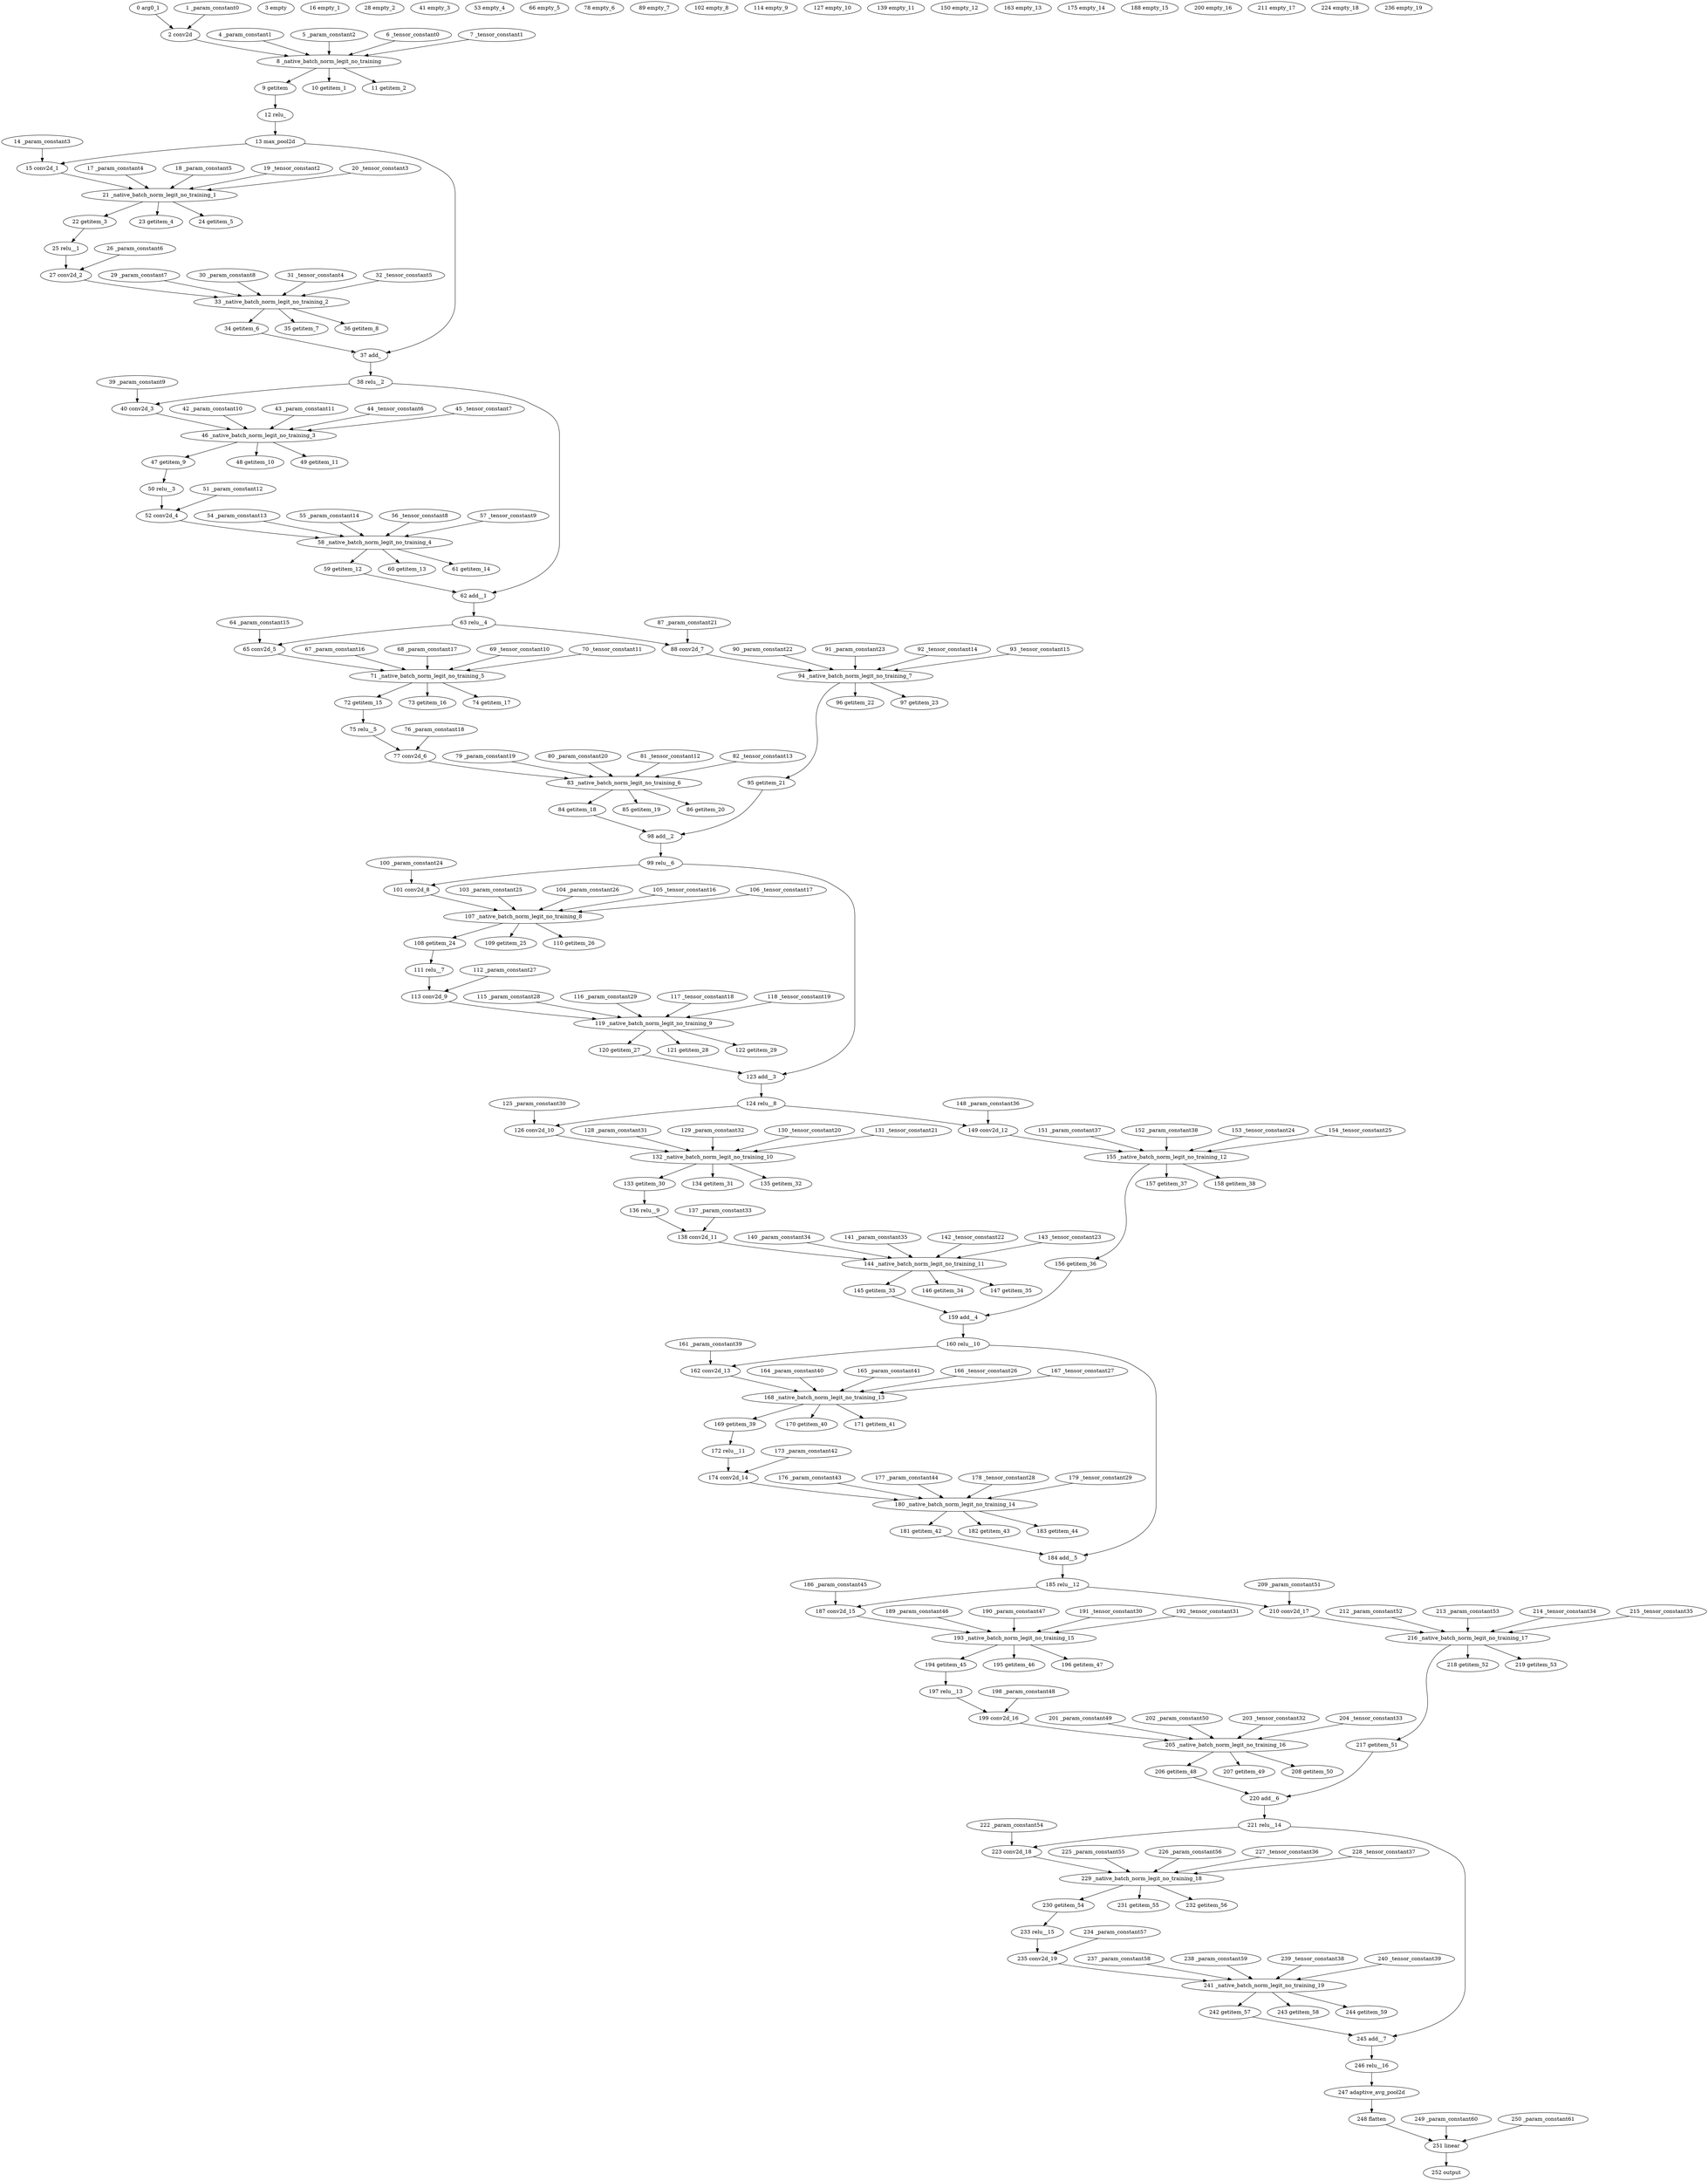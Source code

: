 strict digraph  {
"0 arg0_1" [id=0, type=input];
"1 _param_constant0" [id=1, type=get_attr];
"2 conv2d" [id=2, type=conv2d];
"3 empty" [id=3, type=empty];
"4 _param_constant1" [id=4, type=get_attr];
"5 _param_constant2" [id=5, type=get_attr];
"6 _tensor_constant0" [id=6, type=get_attr];
"7 _tensor_constant1" [id=7, type=get_attr];
"8 _native_batch_norm_legit_no_training" [id=8, type=_native_batch_norm_legit_no_training];
"9 getitem" [id=9, type=__getitem__];
"10 getitem_1" [id=10, type=__getitem__];
"11 getitem_2" [id=11, type=__getitem__];
"12 relu_" [id=12, type=relu_];
"13 max_pool2d" [id=13, type=max_pool2d];
"14 _param_constant3" [id=14, type=get_attr];
"15 conv2d_1" [id=15, type=conv2d];
"16 empty_1" [id=16, type=empty];
"17 _param_constant4" [id=17, type=get_attr];
"18 _param_constant5" [id=18, type=get_attr];
"19 _tensor_constant2" [id=19, type=get_attr];
"20 _tensor_constant3" [id=20, type=get_attr];
"21 _native_batch_norm_legit_no_training_1" [id=21, type=_native_batch_norm_legit_no_training];
"22 getitem_3" [id=22, type=__getitem__];
"23 getitem_4" [id=23, type=__getitem__];
"24 getitem_5" [id=24, type=__getitem__];
"25 relu__1" [id=25, type=relu_];
"26 _param_constant6" [id=26, type=get_attr];
"27 conv2d_2" [id=27, type=conv2d];
"28 empty_2" [id=28, type=empty];
"29 _param_constant7" [id=29, type=get_attr];
"30 _param_constant8" [id=30, type=get_attr];
"31 _tensor_constant4" [id=31, type=get_attr];
"32 _tensor_constant5" [id=32, type=get_attr];
"33 _native_batch_norm_legit_no_training_2" [id=33, type=_native_batch_norm_legit_no_training];
"34 getitem_6" [id=34, type=__getitem__];
"35 getitem_7" [id=35, type=__getitem__];
"36 getitem_8" [id=36, type=__getitem__];
"37 add_" [id=37, type=add_];
"38 relu__2" [id=38, type=relu_];
"39 _param_constant9" [id=39, type=get_attr];
"40 conv2d_3" [id=40, type=conv2d];
"41 empty_3" [id=41, type=empty];
"42 _param_constant10" [id=42, type=get_attr];
"43 _param_constant11" [id=43, type=get_attr];
"44 _tensor_constant6" [id=44, type=get_attr];
"45 _tensor_constant7" [id=45, type=get_attr];
"46 _native_batch_norm_legit_no_training_3" [id=46, type=_native_batch_norm_legit_no_training];
"47 getitem_9" [id=47, type=__getitem__];
"48 getitem_10" [id=48, type=__getitem__];
"49 getitem_11" [id=49, type=__getitem__];
"50 relu__3" [id=50, type=relu_];
"51 _param_constant12" [id=51, type=get_attr];
"52 conv2d_4" [id=52, type=conv2d];
"53 empty_4" [id=53, type=empty];
"54 _param_constant13" [id=54, type=get_attr];
"55 _param_constant14" [id=55, type=get_attr];
"56 _tensor_constant8" [id=56, type=get_attr];
"57 _tensor_constant9" [id=57, type=get_attr];
"58 _native_batch_norm_legit_no_training_4" [id=58, type=_native_batch_norm_legit_no_training];
"59 getitem_12" [id=59, type=__getitem__];
"60 getitem_13" [id=60, type=__getitem__];
"61 getitem_14" [id=61, type=__getitem__];
"62 add__1" [id=62, type=add_];
"63 relu__4" [id=63, type=relu_];
"64 _param_constant15" [id=64, type=get_attr];
"65 conv2d_5" [id=65, type=conv2d];
"66 empty_5" [id=66, type=empty];
"67 _param_constant16" [id=67, type=get_attr];
"68 _param_constant17" [id=68, type=get_attr];
"69 _tensor_constant10" [id=69, type=get_attr];
"70 _tensor_constant11" [id=70, type=get_attr];
"71 _native_batch_norm_legit_no_training_5" [id=71, type=_native_batch_norm_legit_no_training];
"72 getitem_15" [id=72, type=__getitem__];
"73 getitem_16" [id=73, type=__getitem__];
"74 getitem_17" [id=74, type=__getitem__];
"75 relu__5" [id=75, type=relu_];
"76 _param_constant18" [id=76, type=get_attr];
"77 conv2d_6" [id=77, type=conv2d];
"78 empty_6" [id=78, type=empty];
"79 _param_constant19" [id=79, type=get_attr];
"80 _param_constant20" [id=80, type=get_attr];
"81 _tensor_constant12" [id=81, type=get_attr];
"82 _tensor_constant13" [id=82, type=get_attr];
"83 _native_batch_norm_legit_no_training_6" [id=83, type=_native_batch_norm_legit_no_training];
"84 getitem_18" [id=84, type=__getitem__];
"85 getitem_19" [id=85, type=__getitem__];
"86 getitem_20" [id=86, type=__getitem__];
"87 _param_constant21" [id=87, type=get_attr];
"88 conv2d_7" [id=88, type=conv2d];
"89 empty_7" [id=89, type=empty];
"90 _param_constant22" [id=90, type=get_attr];
"91 _param_constant23" [id=91, type=get_attr];
"92 _tensor_constant14" [id=92, type=get_attr];
"93 _tensor_constant15" [id=93, type=get_attr];
"94 _native_batch_norm_legit_no_training_7" [id=94, type=_native_batch_norm_legit_no_training];
"95 getitem_21" [id=95, type=__getitem__];
"96 getitem_22" [id=96, type=__getitem__];
"97 getitem_23" [id=97, type=__getitem__];
"98 add__2" [id=98, type=add_];
"99 relu__6" [id=99, type=relu_];
"100 _param_constant24" [id=100, type=get_attr];
"101 conv2d_8" [id=101, type=conv2d];
"102 empty_8" [id=102, type=empty];
"103 _param_constant25" [id=103, type=get_attr];
"104 _param_constant26" [id=104, type=get_attr];
"105 _tensor_constant16" [id=105, type=get_attr];
"106 _tensor_constant17" [id=106, type=get_attr];
"107 _native_batch_norm_legit_no_training_8" [id=107, type=_native_batch_norm_legit_no_training];
"108 getitem_24" [id=108, type=__getitem__];
"109 getitem_25" [id=109, type=__getitem__];
"110 getitem_26" [id=110, type=__getitem__];
"111 relu__7" [id=111, type=relu_];
"112 _param_constant27" [id=112, type=get_attr];
"113 conv2d_9" [id=113, type=conv2d];
"114 empty_9" [id=114, type=empty];
"115 _param_constant28" [id=115, type=get_attr];
"116 _param_constant29" [id=116, type=get_attr];
"117 _tensor_constant18" [id=117, type=get_attr];
"118 _tensor_constant19" [id=118, type=get_attr];
"119 _native_batch_norm_legit_no_training_9" [id=119, type=_native_batch_norm_legit_no_training];
"120 getitem_27" [id=120, type=__getitem__];
"121 getitem_28" [id=121, type=__getitem__];
"122 getitem_29" [id=122, type=__getitem__];
"123 add__3" [id=123, type=add_];
"124 relu__8" [id=124, type=relu_];
"125 _param_constant30" [id=125, type=get_attr];
"126 conv2d_10" [id=126, type=conv2d];
"127 empty_10" [id=127, type=empty];
"128 _param_constant31" [id=128, type=get_attr];
"129 _param_constant32" [id=129, type=get_attr];
"130 _tensor_constant20" [id=130, type=get_attr];
"131 _tensor_constant21" [id=131, type=get_attr];
"132 _native_batch_norm_legit_no_training_10" [id=132, type=_native_batch_norm_legit_no_training];
"133 getitem_30" [id=133, type=__getitem__];
"134 getitem_31" [id=134, type=__getitem__];
"135 getitem_32" [id=135, type=__getitem__];
"136 relu__9" [id=136, type=relu_];
"137 _param_constant33" [id=137, type=get_attr];
"138 conv2d_11" [id=138, type=conv2d];
"139 empty_11" [id=139, type=empty];
"140 _param_constant34" [id=140, type=get_attr];
"141 _param_constant35" [id=141, type=get_attr];
"142 _tensor_constant22" [id=142, type=get_attr];
"143 _tensor_constant23" [id=143, type=get_attr];
"144 _native_batch_norm_legit_no_training_11" [id=144, type=_native_batch_norm_legit_no_training];
"145 getitem_33" [id=145, type=__getitem__];
"146 getitem_34" [id=146, type=__getitem__];
"147 getitem_35" [id=147, type=__getitem__];
"148 _param_constant36" [id=148, type=get_attr];
"149 conv2d_12" [id=149, type=conv2d];
"150 empty_12" [id=150, type=empty];
"151 _param_constant37" [id=151, type=get_attr];
"152 _param_constant38" [id=152, type=get_attr];
"153 _tensor_constant24" [id=153, type=get_attr];
"154 _tensor_constant25" [id=154, type=get_attr];
"155 _native_batch_norm_legit_no_training_12" [id=155, type=_native_batch_norm_legit_no_training];
"156 getitem_36" [id=156, type=__getitem__];
"157 getitem_37" [id=157, type=__getitem__];
"158 getitem_38" [id=158, type=__getitem__];
"159 add__4" [id=159, type=add_];
"160 relu__10" [id=160, type=relu_];
"161 _param_constant39" [id=161, type=get_attr];
"162 conv2d_13" [id=162, type=conv2d];
"163 empty_13" [id=163, type=empty];
"164 _param_constant40" [id=164, type=get_attr];
"165 _param_constant41" [id=165, type=get_attr];
"166 _tensor_constant26" [id=166, type=get_attr];
"167 _tensor_constant27" [id=167, type=get_attr];
"168 _native_batch_norm_legit_no_training_13" [id=168, type=_native_batch_norm_legit_no_training];
"169 getitem_39" [id=169, type=__getitem__];
"170 getitem_40" [id=170, type=__getitem__];
"171 getitem_41" [id=171, type=__getitem__];
"172 relu__11" [id=172, type=relu_];
"173 _param_constant42" [id=173, type=get_attr];
"174 conv2d_14" [id=174, type=conv2d];
"175 empty_14" [id=175, type=empty];
"176 _param_constant43" [id=176, type=get_attr];
"177 _param_constant44" [id=177, type=get_attr];
"178 _tensor_constant28" [id=178, type=get_attr];
"179 _tensor_constant29" [id=179, type=get_attr];
"180 _native_batch_norm_legit_no_training_14" [id=180, type=_native_batch_norm_legit_no_training];
"181 getitem_42" [id=181, type=__getitem__];
"182 getitem_43" [id=182, type=__getitem__];
"183 getitem_44" [id=183, type=__getitem__];
"184 add__5" [id=184, type=add_];
"185 relu__12" [id=185, type=relu_];
"186 _param_constant45" [id=186, type=get_attr];
"187 conv2d_15" [id=187, type=conv2d];
"188 empty_15" [id=188, type=empty];
"189 _param_constant46" [id=189, type=get_attr];
"190 _param_constant47" [id=190, type=get_attr];
"191 _tensor_constant30" [id=191, type=get_attr];
"192 _tensor_constant31" [id=192, type=get_attr];
"193 _native_batch_norm_legit_no_training_15" [id=193, type=_native_batch_norm_legit_no_training];
"194 getitem_45" [id=194, type=__getitem__];
"195 getitem_46" [id=195, type=__getitem__];
"196 getitem_47" [id=196, type=__getitem__];
"197 relu__13" [id=197, type=relu_];
"198 _param_constant48" [id=198, type=get_attr];
"199 conv2d_16" [id=199, type=conv2d];
"200 empty_16" [id=200, type=empty];
"201 _param_constant49" [id=201, type=get_attr];
"202 _param_constant50" [id=202, type=get_attr];
"203 _tensor_constant32" [id=203, type=get_attr];
"204 _tensor_constant33" [id=204, type=get_attr];
"205 _native_batch_norm_legit_no_training_16" [id=205, type=_native_batch_norm_legit_no_training];
"206 getitem_48" [id=206, type=__getitem__];
"207 getitem_49" [id=207, type=__getitem__];
"208 getitem_50" [id=208, type=__getitem__];
"209 _param_constant51" [id=209, type=get_attr];
"210 conv2d_17" [id=210, type=conv2d];
"211 empty_17" [id=211, type=empty];
"212 _param_constant52" [id=212, type=get_attr];
"213 _param_constant53" [id=213, type=get_attr];
"214 _tensor_constant34" [id=214, type=get_attr];
"215 _tensor_constant35" [id=215, type=get_attr];
"216 _native_batch_norm_legit_no_training_17" [id=216, type=_native_batch_norm_legit_no_training];
"217 getitem_51" [id=217, type=__getitem__];
"218 getitem_52" [id=218, type=__getitem__];
"219 getitem_53" [id=219, type=__getitem__];
"220 add__6" [id=220, type=add_];
"221 relu__14" [id=221, type=relu_];
"222 _param_constant54" [id=222, type=get_attr];
"223 conv2d_18" [id=223, type=conv2d];
"224 empty_18" [id=224, type=empty];
"225 _param_constant55" [id=225, type=get_attr];
"226 _param_constant56" [id=226, type=get_attr];
"227 _tensor_constant36" [id=227, type=get_attr];
"228 _tensor_constant37" [id=228, type=get_attr];
"229 _native_batch_norm_legit_no_training_18" [id=229, type=_native_batch_norm_legit_no_training];
"230 getitem_54" [id=230, type=__getitem__];
"231 getitem_55" [id=231, type=__getitem__];
"232 getitem_56" [id=232, type=__getitem__];
"233 relu__15" [id=233, type=relu_];
"234 _param_constant57" [id=234, type=get_attr];
"235 conv2d_19" [id=235, type=conv2d];
"236 empty_19" [id=236, type=empty];
"237 _param_constant58" [id=237, type=get_attr];
"238 _param_constant59" [id=238, type=get_attr];
"239 _tensor_constant38" [id=239, type=get_attr];
"240 _tensor_constant39" [id=240, type=get_attr];
"241 _native_batch_norm_legit_no_training_19" [id=241, type=_native_batch_norm_legit_no_training];
"242 getitem_57" [id=242, type=__getitem__];
"243 getitem_58" [id=243, type=__getitem__];
"244 getitem_59" [id=244, type=__getitem__];
"245 add__7" [id=245, type=add_];
"246 relu__16" [id=246, type=relu_];
"247 adaptive_avg_pool2d" [id=247, type=adaptive_avg_pool2d];
"248 flatten" [id=248, type=flatten];
"249 _param_constant60" [id=249, type=get_attr];
"250 _param_constant61" [id=250, type=get_attr];
"251 linear" [id=251, type=linear];
"252 output" [id=252, type=output];
"0 arg0_1" -> "2 conv2d";
"1 _param_constant0" -> "2 conv2d";
"2 conv2d" -> "8 _native_batch_norm_legit_no_training";
"4 _param_constant1" -> "8 _native_batch_norm_legit_no_training";
"5 _param_constant2" -> "8 _native_batch_norm_legit_no_training";
"6 _tensor_constant0" -> "8 _native_batch_norm_legit_no_training";
"7 _tensor_constant1" -> "8 _native_batch_norm_legit_no_training";
"8 _native_batch_norm_legit_no_training" -> "9 getitem";
"8 _native_batch_norm_legit_no_training" -> "10 getitem_1";
"8 _native_batch_norm_legit_no_training" -> "11 getitem_2";
"9 getitem" -> "12 relu_";
"12 relu_" -> "13 max_pool2d";
"13 max_pool2d" -> "15 conv2d_1";
"13 max_pool2d" -> "37 add_";
"14 _param_constant3" -> "15 conv2d_1";
"15 conv2d_1" -> "21 _native_batch_norm_legit_no_training_1";
"17 _param_constant4" -> "21 _native_batch_norm_legit_no_training_1";
"18 _param_constant5" -> "21 _native_batch_norm_legit_no_training_1";
"19 _tensor_constant2" -> "21 _native_batch_norm_legit_no_training_1";
"20 _tensor_constant3" -> "21 _native_batch_norm_legit_no_training_1";
"21 _native_batch_norm_legit_no_training_1" -> "22 getitem_3";
"21 _native_batch_norm_legit_no_training_1" -> "23 getitem_4";
"21 _native_batch_norm_legit_no_training_1" -> "24 getitem_5";
"22 getitem_3" -> "25 relu__1";
"25 relu__1" -> "27 conv2d_2";
"26 _param_constant6" -> "27 conv2d_2";
"27 conv2d_2" -> "33 _native_batch_norm_legit_no_training_2";
"29 _param_constant7" -> "33 _native_batch_norm_legit_no_training_2";
"30 _param_constant8" -> "33 _native_batch_norm_legit_no_training_2";
"31 _tensor_constant4" -> "33 _native_batch_norm_legit_no_training_2";
"32 _tensor_constant5" -> "33 _native_batch_norm_legit_no_training_2";
"33 _native_batch_norm_legit_no_training_2" -> "34 getitem_6";
"33 _native_batch_norm_legit_no_training_2" -> "35 getitem_7";
"33 _native_batch_norm_legit_no_training_2" -> "36 getitem_8";
"34 getitem_6" -> "37 add_";
"37 add_" -> "38 relu__2";
"38 relu__2" -> "40 conv2d_3";
"38 relu__2" -> "62 add__1";
"39 _param_constant9" -> "40 conv2d_3";
"40 conv2d_3" -> "46 _native_batch_norm_legit_no_training_3";
"42 _param_constant10" -> "46 _native_batch_norm_legit_no_training_3";
"43 _param_constant11" -> "46 _native_batch_norm_legit_no_training_3";
"44 _tensor_constant6" -> "46 _native_batch_norm_legit_no_training_3";
"45 _tensor_constant7" -> "46 _native_batch_norm_legit_no_training_3";
"46 _native_batch_norm_legit_no_training_3" -> "47 getitem_9";
"46 _native_batch_norm_legit_no_training_3" -> "48 getitem_10";
"46 _native_batch_norm_legit_no_training_3" -> "49 getitem_11";
"47 getitem_9" -> "50 relu__3";
"50 relu__3" -> "52 conv2d_4";
"51 _param_constant12" -> "52 conv2d_4";
"52 conv2d_4" -> "58 _native_batch_norm_legit_no_training_4";
"54 _param_constant13" -> "58 _native_batch_norm_legit_no_training_4";
"55 _param_constant14" -> "58 _native_batch_norm_legit_no_training_4";
"56 _tensor_constant8" -> "58 _native_batch_norm_legit_no_training_4";
"57 _tensor_constant9" -> "58 _native_batch_norm_legit_no_training_4";
"58 _native_batch_norm_legit_no_training_4" -> "59 getitem_12";
"58 _native_batch_norm_legit_no_training_4" -> "60 getitem_13";
"58 _native_batch_norm_legit_no_training_4" -> "61 getitem_14";
"59 getitem_12" -> "62 add__1";
"62 add__1" -> "63 relu__4";
"63 relu__4" -> "65 conv2d_5";
"63 relu__4" -> "88 conv2d_7";
"64 _param_constant15" -> "65 conv2d_5";
"65 conv2d_5" -> "71 _native_batch_norm_legit_no_training_5";
"67 _param_constant16" -> "71 _native_batch_norm_legit_no_training_5";
"68 _param_constant17" -> "71 _native_batch_norm_legit_no_training_5";
"69 _tensor_constant10" -> "71 _native_batch_norm_legit_no_training_5";
"70 _tensor_constant11" -> "71 _native_batch_norm_legit_no_training_5";
"71 _native_batch_norm_legit_no_training_5" -> "72 getitem_15";
"71 _native_batch_norm_legit_no_training_5" -> "73 getitem_16";
"71 _native_batch_norm_legit_no_training_5" -> "74 getitem_17";
"72 getitem_15" -> "75 relu__5";
"75 relu__5" -> "77 conv2d_6";
"76 _param_constant18" -> "77 conv2d_6";
"77 conv2d_6" -> "83 _native_batch_norm_legit_no_training_6";
"79 _param_constant19" -> "83 _native_batch_norm_legit_no_training_6";
"80 _param_constant20" -> "83 _native_batch_norm_legit_no_training_6";
"81 _tensor_constant12" -> "83 _native_batch_norm_legit_no_training_6";
"82 _tensor_constant13" -> "83 _native_batch_norm_legit_no_training_6";
"83 _native_batch_norm_legit_no_training_6" -> "84 getitem_18";
"83 _native_batch_norm_legit_no_training_6" -> "85 getitem_19";
"83 _native_batch_norm_legit_no_training_6" -> "86 getitem_20";
"84 getitem_18" -> "98 add__2";
"87 _param_constant21" -> "88 conv2d_7";
"88 conv2d_7" -> "94 _native_batch_norm_legit_no_training_7";
"90 _param_constant22" -> "94 _native_batch_norm_legit_no_training_7";
"91 _param_constant23" -> "94 _native_batch_norm_legit_no_training_7";
"92 _tensor_constant14" -> "94 _native_batch_norm_legit_no_training_7";
"93 _tensor_constant15" -> "94 _native_batch_norm_legit_no_training_7";
"94 _native_batch_norm_legit_no_training_7" -> "95 getitem_21";
"94 _native_batch_norm_legit_no_training_7" -> "96 getitem_22";
"94 _native_batch_norm_legit_no_training_7" -> "97 getitem_23";
"95 getitem_21" -> "98 add__2";
"98 add__2" -> "99 relu__6";
"99 relu__6" -> "101 conv2d_8";
"99 relu__6" -> "123 add__3";
"100 _param_constant24" -> "101 conv2d_8";
"101 conv2d_8" -> "107 _native_batch_norm_legit_no_training_8";
"103 _param_constant25" -> "107 _native_batch_norm_legit_no_training_8";
"104 _param_constant26" -> "107 _native_batch_norm_legit_no_training_8";
"105 _tensor_constant16" -> "107 _native_batch_norm_legit_no_training_8";
"106 _tensor_constant17" -> "107 _native_batch_norm_legit_no_training_8";
"107 _native_batch_norm_legit_no_training_8" -> "108 getitem_24";
"107 _native_batch_norm_legit_no_training_8" -> "109 getitem_25";
"107 _native_batch_norm_legit_no_training_8" -> "110 getitem_26";
"108 getitem_24" -> "111 relu__7";
"111 relu__7" -> "113 conv2d_9";
"112 _param_constant27" -> "113 conv2d_9";
"113 conv2d_9" -> "119 _native_batch_norm_legit_no_training_9";
"115 _param_constant28" -> "119 _native_batch_norm_legit_no_training_9";
"116 _param_constant29" -> "119 _native_batch_norm_legit_no_training_9";
"117 _tensor_constant18" -> "119 _native_batch_norm_legit_no_training_9";
"118 _tensor_constant19" -> "119 _native_batch_norm_legit_no_training_9";
"119 _native_batch_norm_legit_no_training_9" -> "120 getitem_27";
"119 _native_batch_norm_legit_no_training_9" -> "121 getitem_28";
"119 _native_batch_norm_legit_no_training_9" -> "122 getitem_29";
"120 getitem_27" -> "123 add__3";
"123 add__3" -> "124 relu__8";
"124 relu__8" -> "126 conv2d_10";
"124 relu__8" -> "149 conv2d_12";
"125 _param_constant30" -> "126 conv2d_10";
"126 conv2d_10" -> "132 _native_batch_norm_legit_no_training_10";
"128 _param_constant31" -> "132 _native_batch_norm_legit_no_training_10";
"129 _param_constant32" -> "132 _native_batch_norm_legit_no_training_10";
"130 _tensor_constant20" -> "132 _native_batch_norm_legit_no_training_10";
"131 _tensor_constant21" -> "132 _native_batch_norm_legit_no_training_10";
"132 _native_batch_norm_legit_no_training_10" -> "133 getitem_30";
"132 _native_batch_norm_legit_no_training_10" -> "134 getitem_31";
"132 _native_batch_norm_legit_no_training_10" -> "135 getitem_32";
"133 getitem_30" -> "136 relu__9";
"136 relu__9" -> "138 conv2d_11";
"137 _param_constant33" -> "138 conv2d_11";
"138 conv2d_11" -> "144 _native_batch_norm_legit_no_training_11";
"140 _param_constant34" -> "144 _native_batch_norm_legit_no_training_11";
"141 _param_constant35" -> "144 _native_batch_norm_legit_no_training_11";
"142 _tensor_constant22" -> "144 _native_batch_norm_legit_no_training_11";
"143 _tensor_constant23" -> "144 _native_batch_norm_legit_no_training_11";
"144 _native_batch_norm_legit_no_training_11" -> "145 getitem_33";
"144 _native_batch_norm_legit_no_training_11" -> "146 getitem_34";
"144 _native_batch_norm_legit_no_training_11" -> "147 getitem_35";
"145 getitem_33" -> "159 add__4";
"148 _param_constant36" -> "149 conv2d_12";
"149 conv2d_12" -> "155 _native_batch_norm_legit_no_training_12";
"151 _param_constant37" -> "155 _native_batch_norm_legit_no_training_12";
"152 _param_constant38" -> "155 _native_batch_norm_legit_no_training_12";
"153 _tensor_constant24" -> "155 _native_batch_norm_legit_no_training_12";
"154 _tensor_constant25" -> "155 _native_batch_norm_legit_no_training_12";
"155 _native_batch_norm_legit_no_training_12" -> "156 getitem_36";
"155 _native_batch_norm_legit_no_training_12" -> "157 getitem_37";
"155 _native_batch_norm_legit_no_training_12" -> "158 getitem_38";
"156 getitem_36" -> "159 add__4";
"159 add__4" -> "160 relu__10";
"160 relu__10" -> "162 conv2d_13";
"160 relu__10" -> "184 add__5";
"161 _param_constant39" -> "162 conv2d_13";
"162 conv2d_13" -> "168 _native_batch_norm_legit_no_training_13";
"164 _param_constant40" -> "168 _native_batch_norm_legit_no_training_13";
"165 _param_constant41" -> "168 _native_batch_norm_legit_no_training_13";
"166 _tensor_constant26" -> "168 _native_batch_norm_legit_no_training_13";
"167 _tensor_constant27" -> "168 _native_batch_norm_legit_no_training_13";
"168 _native_batch_norm_legit_no_training_13" -> "169 getitem_39";
"168 _native_batch_norm_legit_no_training_13" -> "170 getitem_40";
"168 _native_batch_norm_legit_no_training_13" -> "171 getitem_41";
"169 getitem_39" -> "172 relu__11";
"172 relu__11" -> "174 conv2d_14";
"173 _param_constant42" -> "174 conv2d_14";
"174 conv2d_14" -> "180 _native_batch_norm_legit_no_training_14";
"176 _param_constant43" -> "180 _native_batch_norm_legit_no_training_14";
"177 _param_constant44" -> "180 _native_batch_norm_legit_no_training_14";
"178 _tensor_constant28" -> "180 _native_batch_norm_legit_no_training_14";
"179 _tensor_constant29" -> "180 _native_batch_norm_legit_no_training_14";
"180 _native_batch_norm_legit_no_training_14" -> "181 getitem_42";
"180 _native_batch_norm_legit_no_training_14" -> "182 getitem_43";
"180 _native_batch_norm_legit_no_training_14" -> "183 getitem_44";
"181 getitem_42" -> "184 add__5";
"184 add__5" -> "185 relu__12";
"185 relu__12" -> "187 conv2d_15";
"185 relu__12" -> "210 conv2d_17";
"186 _param_constant45" -> "187 conv2d_15";
"187 conv2d_15" -> "193 _native_batch_norm_legit_no_training_15";
"189 _param_constant46" -> "193 _native_batch_norm_legit_no_training_15";
"190 _param_constant47" -> "193 _native_batch_norm_legit_no_training_15";
"191 _tensor_constant30" -> "193 _native_batch_norm_legit_no_training_15";
"192 _tensor_constant31" -> "193 _native_batch_norm_legit_no_training_15";
"193 _native_batch_norm_legit_no_training_15" -> "194 getitem_45";
"193 _native_batch_norm_legit_no_training_15" -> "195 getitem_46";
"193 _native_batch_norm_legit_no_training_15" -> "196 getitem_47";
"194 getitem_45" -> "197 relu__13";
"197 relu__13" -> "199 conv2d_16";
"198 _param_constant48" -> "199 conv2d_16";
"199 conv2d_16" -> "205 _native_batch_norm_legit_no_training_16";
"201 _param_constant49" -> "205 _native_batch_norm_legit_no_training_16";
"202 _param_constant50" -> "205 _native_batch_norm_legit_no_training_16";
"203 _tensor_constant32" -> "205 _native_batch_norm_legit_no_training_16";
"204 _tensor_constant33" -> "205 _native_batch_norm_legit_no_training_16";
"205 _native_batch_norm_legit_no_training_16" -> "206 getitem_48";
"205 _native_batch_norm_legit_no_training_16" -> "207 getitem_49";
"205 _native_batch_norm_legit_no_training_16" -> "208 getitem_50";
"206 getitem_48" -> "220 add__6";
"209 _param_constant51" -> "210 conv2d_17";
"210 conv2d_17" -> "216 _native_batch_norm_legit_no_training_17";
"212 _param_constant52" -> "216 _native_batch_norm_legit_no_training_17";
"213 _param_constant53" -> "216 _native_batch_norm_legit_no_training_17";
"214 _tensor_constant34" -> "216 _native_batch_norm_legit_no_training_17";
"215 _tensor_constant35" -> "216 _native_batch_norm_legit_no_training_17";
"216 _native_batch_norm_legit_no_training_17" -> "217 getitem_51";
"216 _native_batch_norm_legit_no_training_17" -> "218 getitem_52";
"216 _native_batch_norm_legit_no_training_17" -> "219 getitem_53";
"217 getitem_51" -> "220 add__6";
"220 add__6" -> "221 relu__14";
"221 relu__14" -> "223 conv2d_18";
"221 relu__14" -> "245 add__7";
"222 _param_constant54" -> "223 conv2d_18";
"223 conv2d_18" -> "229 _native_batch_norm_legit_no_training_18";
"225 _param_constant55" -> "229 _native_batch_norm_legit_no_training_18";
"226 _param_constant56" -> "229 _native_batch_norm_legit_no_training_18";
"227 _tensor_constant36" -> "229 _native_batch_norm_legit_no_training_18";
"228 _tensor_constant37" -> "229 _native_batch_norm_legit_no_training_18";
"229 _native_batch_norm_legit_no_training_18" -> "230 getitem_54";
"229 _native_batch_norm_legit_no_training_18" -> "231 getitem_55";
"229 _native_batch_norm_legit_no_training_18" -> "232 getitem_56";
"230 getitem_54" -> "233 relu__15";
"233 relu__15" -> "235 conv2d_19";
"234 _param_constant57" -> "235 conv2d_19";
"235 conv2d_19" -> "241 _native_batch_norm_legit_no_training_19";
"237 _param_constant58" -> "241 _native_batch_norm_legit_no_training_19";
"238 _param_constant59" -> "241 _native_batch_norm_legit_no_training_19";
"239 _tensor_constant38" -> "241 _native_batch_norm_legit_no_training_19";
"240 _tensor_constant39" -> "241 _native_batch_norm_legit_no_training_19";
"241 _native_batch_norm_legit_no_training_19" -> "242 getitem_57";
"241 _native_batch_norm_legit_no_training_19" -> "243 getitem_58";
"241 _native_batch_norm_legit_no_training_19" -> "244 getitem_59";
"242 getitem_57" -> "245 add__7";
"245 add__7" -> "246 relu__16";
"246 relu__16" -> "247 adaptive_avg_pool2d";
"247 adaptive_avg_pool2d" -> "248 flatten";
"248 flatten" -> "251 linear";
"249 _param_constant60" -> "251 linear";
"250 _param_constant61" -> "251 linear";
"251 linear" -> "252 output";
}
